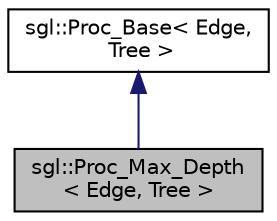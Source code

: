 digraph "sgl::Proc_Max_Depth&lt; Edge, Tree &gt;"
{
  edge [fontname="Helvetica",fontsize="10",labelfontname="Helvetica",labelfontsize="10"];
  node [fontname="Helvetica",fontsize="10",shape=record];
  Node1 [label="sgl::Proc_Max_Depth\l\< Edge, Tree \>",height=0.2,width=0.4,color="black", fillcolor="grey75", style="filled", fontcolor="black"];
  Node2 -> Node1 [dir="back",color="midnightblue",fontsize="10",style="solid",fontname="Helvetica"];
  Node2 [label="sgl::Proc_Base\< Edge,\l Tree \>",height=0.2,width=0.4,color="black", fillcolor="white", style="filled",URL="$classsgl_1_1_proc___base.html"];
}
